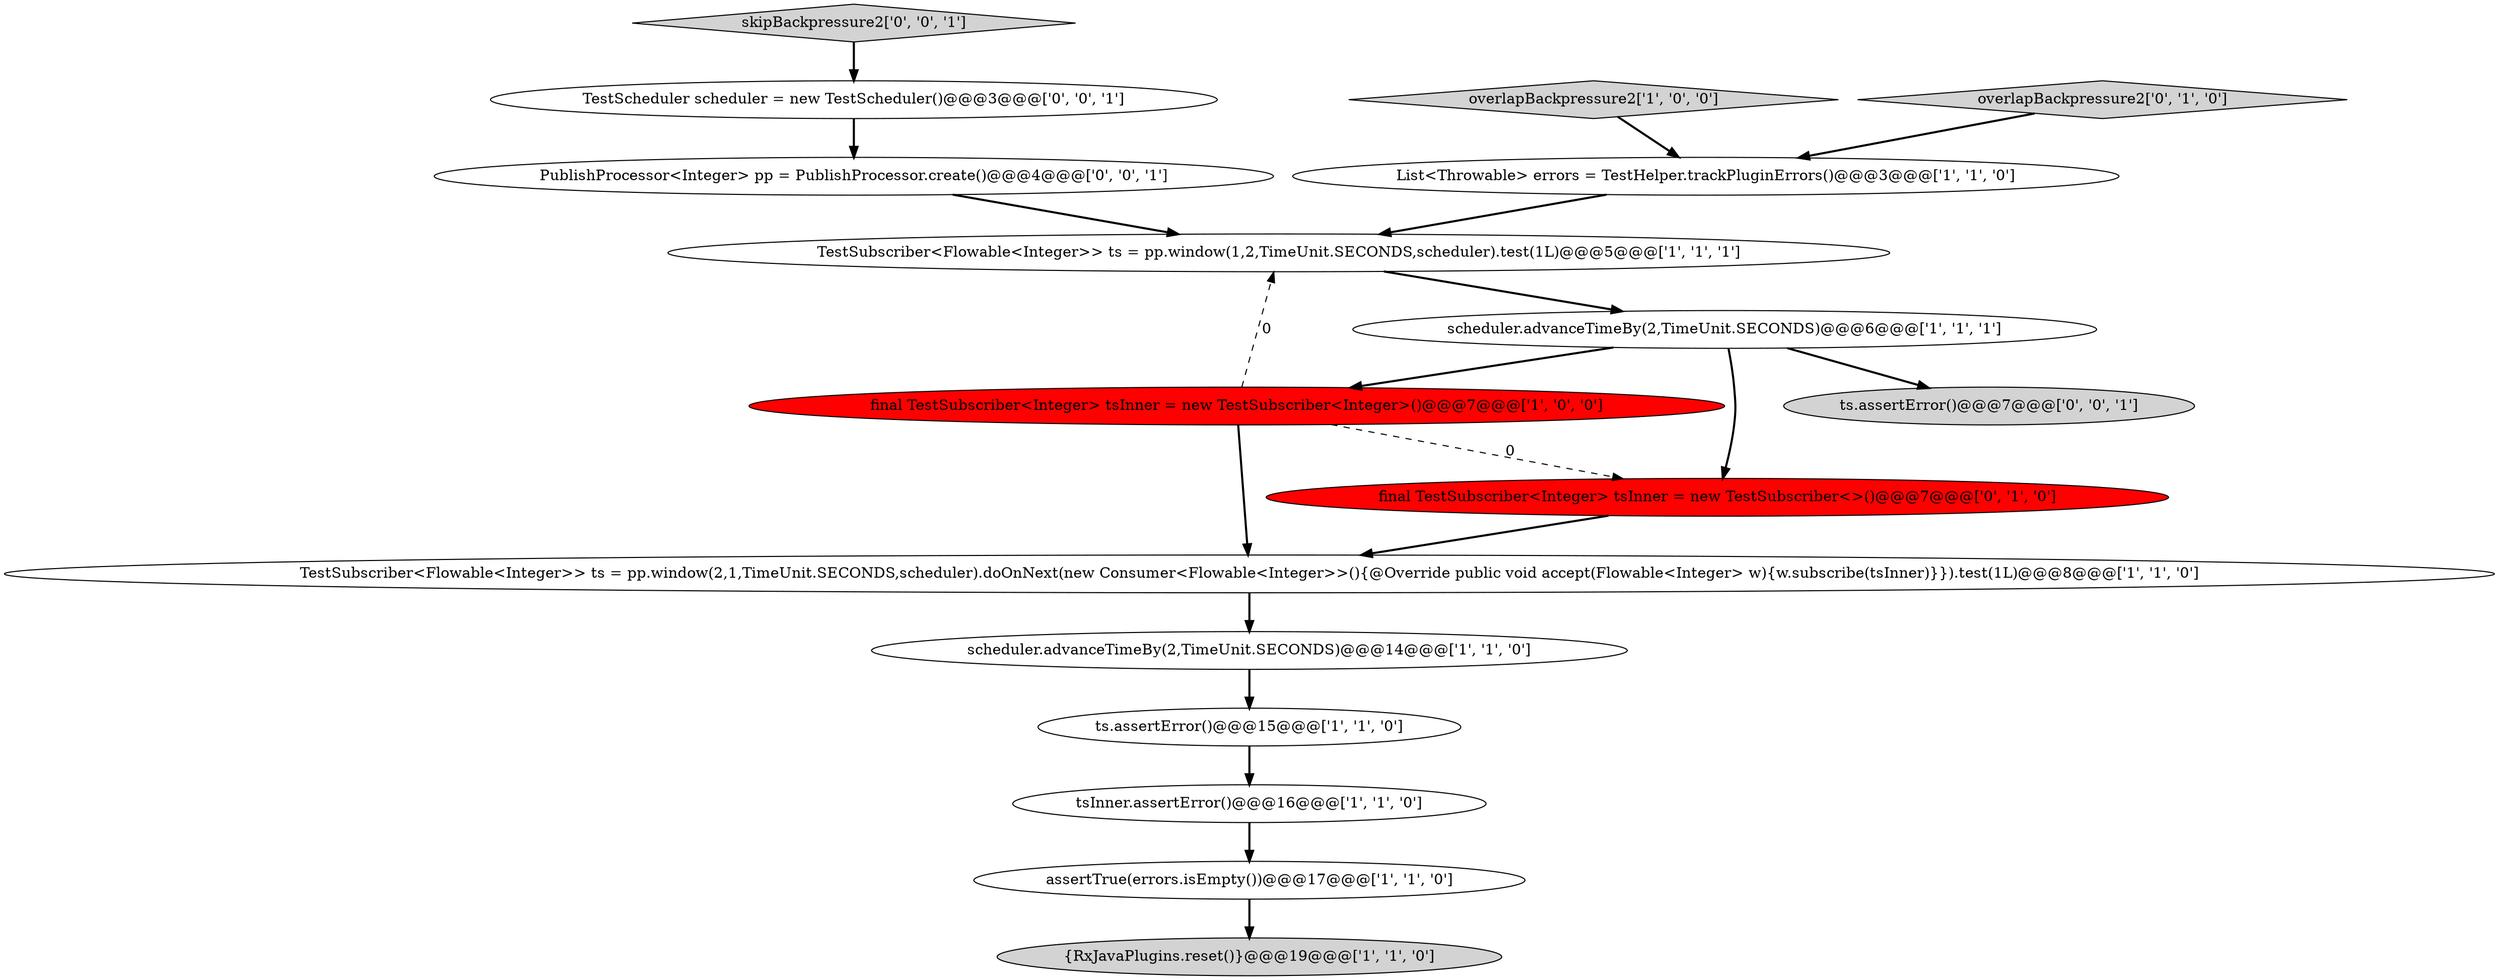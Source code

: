 digraph {
13 [style = filled, label = "PublishProcessor<Integer> pp = PublishProcessor.create()@@@4@@@['0', '0', '1']", fillcolor = white, shape = ellipse image = "AAA0AAABBB3BBB"];
15 [style = filled, label = "ts.assertError()@@@7@@@['0', '0', '1']", fillcolor = lightgray, shape = ellipse image = "AAA0AAABBB3BBB"];
2 [style = filled, label = "final TestSubscriber<Integer> tsInner = new TestSubscriber<Integer>()@@@7@@@['1', '0', '0']", fillcolor = red, shape = ellipse image = "AAA1AAABBB1BBB"];
1 [style = filled, label = "scheduler.advanceTimeBy(2,TimeUnit.SECONDS)@@@6@@@['1', '1', '1']", fillcolor = white, shape = ellipse image = "AAA0AAABBB1BBB"];
9 [style = filled, label = "overlapBackpressure2['1', '0', '0']", fillcolor = lightgray, shape = diamond image = "AAA0AAABBB1BBB"];
0 [style = filled, label = "List<Throwable> errors = TestHelper.trackPluginErrors()@@@3@@@['1', '1', '0']", fillcolor = white, shape = ellipse image = "AAA0AAABBB1BBB"];
11 [style = filled, label = "overlapBackpressure2['0', '1', '0']", fillcolor = lightgray, shape = diamond image = "AAA0AAABBB2BBB"];
4 [style = filled, label = "ts.assertError()@@@15@@@['1', '1', '0']", fillcolor = white, shape = ellipse image = "AAA0AAABBB1BBB"];
12 [style = filled, label = "final TestSubscriber<Integer> tsInner = new TestSubscriber<>()@@@7@@@['0', '1', '0']", fillcolor = red, shape = ellipse image = "AAA1AAABBB2BBB"];
7 [style = filled, label = "assertTrue(errors.isEmpty())@@@17@@@['1', '1', '0']", fillcolor = white, shape = ellipse image = "AAA0AAABBB1BBB"];
6 [style = filled, label = "scheduler.advanceTimeBy(2,TimeUnit.SECONDS)@@@14@@@['1', '1', '0']", fillcolor = white, shape = ellipse image = "AAA0AAABBB1BBB"];
16 [style = filled, label = "skipBackpressure2['0', '0', '1']", fillcolor = lightgray, shape = diamond image = "AAA0AAABBB3BBB"];
5 [style = filled, label = "TestSubscriber<Flowable<Integer>> ts = pp.window(2,1,TimeUnit.SECONDS,scheduler).doOnNext(new Consumer<Flowable<Integer>>(){@Override public void accept(Flowable<Integer> w){w.subscribe(tsInner)}}).test(1L)@@@8@@@['1', '1', '0']", fillcolor = white, shape = ellipse image = "AAA0AAABBB1BBB"];
3 [style = filled, label = "{RxJavaPlugins.reset()}@@@19@@@['1', '1', '0']", fillcolor = lightgray, shape = ellipse image = "AAA0AAABBB1BBB"];
8 [style = filled, label = "tsInner.assertError()@@@16@@@['1', '1', '0']", fillcolor = white, shape = ellipse image = "AAA0AAABBB1BBB"];
14 [style = filled, label = "TestScheduler scheduler = new TestScheduler()@@@3@@@['0', '0', '1']", fillcolor = white, shape = ellipse image = "AAA0AAABBB3BBB"];
10 [style = filled, label = "TestSubscriber<Flowable<Integer>> ts = pp.window(1,2,TimeUnit.SECONDS,scheduler).test(1L)@@@5@@@['1', '1', '1']", fillcolor = white, shape = ellipse image = "AAA0AAABBB1BBB"];
13->10 [style = bold, label=""];
4->8 [style = bold, label=""];
6->4 [style = bold, label=""];
16->14 [style = bold, label=""];
2->12 [style = dashed, label="0"];
1->2 [style = bold, label=""];
0->10 [style = bold, label=""];
11->0 [style = bold, label=""];
2->10 [style = dashed, label="0"];
14->13 [style = bold, label=""];
5->6 [style = bold, label=""];
9->0 [style = bold, label=""];
12->5 [style = bold, label=""];
10->1 [style = bold, label=""];
7->3 [style = bold, label=""];
1->15 [style = bold, label=""];
8->7 [style = bold, label=""];
2->5 [style = bold, label=""];
1->12 [style = bold, label=""];
}
